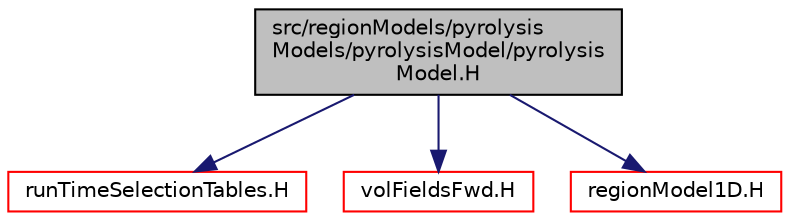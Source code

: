 digraph "src/regionModels/pyrolysisModels/pyrolysisModel/pyrolysisModel.H"
{
  bgcolor="transparent";
  edge [fontname="Helvetica",fontsize="10",labelfontname="Helvetica",labelfontsize="10"];
  node [fontname="Helvetica",fontsize="10",shape=record];
  Node0 [label="src/regionModels/pyrolysis\lModels/pyrolysisModel/pyrolysis\lModel.H",height=0.2,width=0.4,color="black", fillcolor="grey75", style="filled", fontcolor="black"];
  Node0 -> Node1 [color="midnightblue",fontsize="10",style="solid",fontname="Helvetica"];
  Node1 [label="runTimeSelectionTables.H",height=0.2,width=0.4,color="red",URL="$a09992.html",tooltip="Macros to ease declaration of run-time selection tables. "];
  Node0 -> Node66 [color="midnightblue",fontsize="10",style="solid",fontname="Helvetica"];
  Node66 [label="volFieldsFwd.H",height=0.2,width=0.4,color="red",URL="$a02915.html"];
  Node0 -> Node93 [color="midnightblue",fontsize="10",style="solid",fontname="Helvetica"];
  Node93 [label="regionModel1D.H",height=0.2,width=0.4,color="red",URL="$a14138.html"];
}
